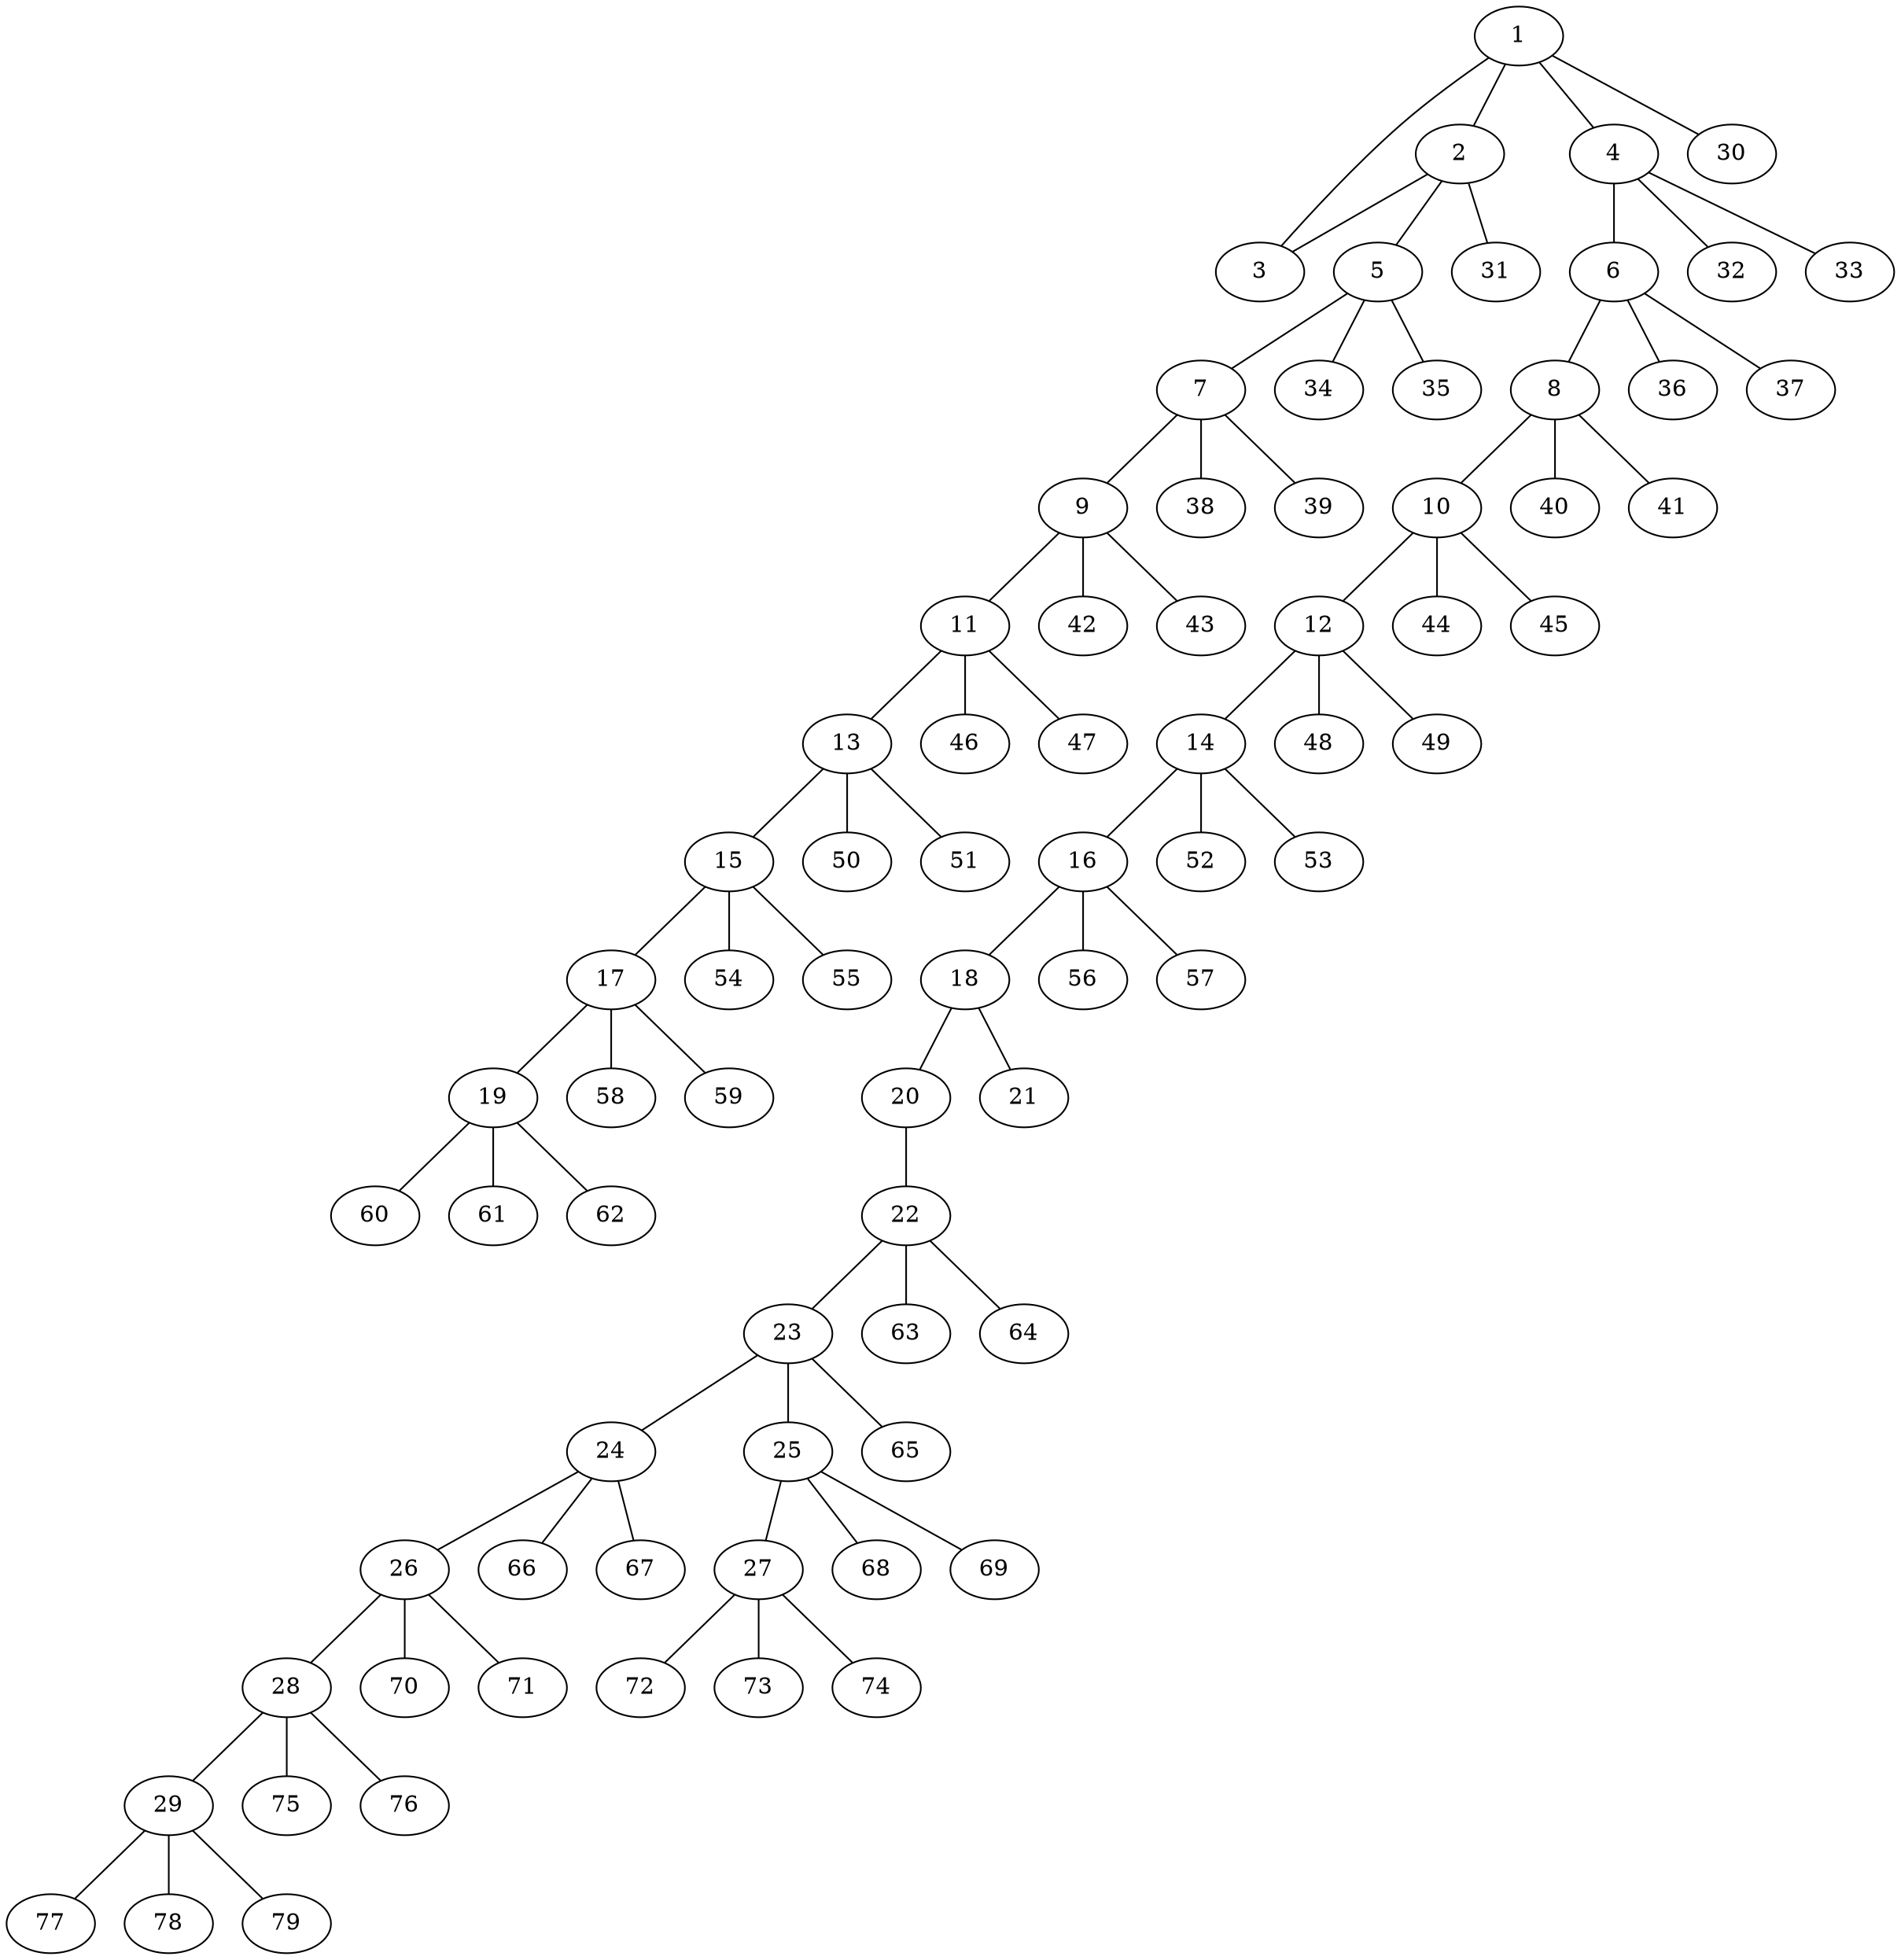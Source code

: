 graph molecule_2569 {
	1	 [chem=C];
	2	 [chem=C];
	1 -- 2	 [valence=1];
	3	 [chem=O];
	1 -- 3	 [valence=1];
	4	 [chem=C];
	1 -- 4	 [valence=1];
	30	 [chem=H];
	1 -- 30	 [valence=1];
	2 -- 3	 [valence=1];
	5	 [chem=C];
	2 -- 5	 [valence=1];
	31	 [chem=H];
	2 -- 31	 [valence=1];
	6	 [chem=C];
	4 -- 6	 [valence=1];
	32	 [chem=H];
	4 -- 32	 [valence=1];
	33	 [chem=H];
	4 -- 33	 [valence=1];
	7	 [chem=C];
	5 -- 7	 [valence=1];
	34	 [chem=H];
	5 -- 34	 [valence=1];
	35	 [chem=H];
	5 -- 35	 [valence=1];
	8	 [chem=C];
	6 -- 8	 [valence=1];
	36	 [chem=H];
	6 -- 36	 [valence=1];
	37	 [chem=H];
	6 -- 37	 [valence=1];
	9	 [chem=C];
	7 -- 9	 [valence=1];
	38	 [chem=H];
	7 -- 38	 [valence=1];
	39	 [chem=H];
	7 -- 39	 [valence=1];
	10	 [chem=C];
	8 -- 10	 [valence=1];
	40	 [chem=H];
	8 -- 40	 [valence=1];
	41	 [chem=H];
	8 -- 41	 [valence=1];
	11	 [chem=C];
	9 -- 11	 [valence=1];
	42	 [chem=H];
	9 -- 42	 [valence=1];
	43	 [chem=H];
	9 -- 43	 [valence=1];
	12	 [chem=C];
	10 -- 12	 [valence=1];
	44	 [chem=H];
	10 -- 44	 [valence=1];
	45	 [chem=H];
	10 -- 45	 [valence=1];
	13	 [chem=C];
	11 -- 13	 [valence=1];
	46	 [chem=H];
	11 -- 46	 [valence=1];
	47	 [chem=H];
	11 -- 47	 [valence=1];
	14	 [chem=C];
	12 -- 14	 [valence=1];
	48	 [chem=H];
	12 -- 48	 [valence=1];
	49	 [chem=H];
	12 -- 49	 [valence=1];
	15	 [chem=C];
	13 -- 15	 [valence=1];
	50	 [chem=H];
	13 -- 50	 [valence=1];
	51	 [chem=H];
	13 -- 51	 [valence=1];
	16	 [chem=C];
	14 -- 16	 [valence=1];
	52	 [chem=H];
	14 -- 52	 [valence=1];
	53	 [chem=H];
	14 -- 53	 [valence=1];
	17	 [chem=C];
	15 -- 17	 [valence=1];
	54	 [chem=H];
	15 -- 54	 [valence=1];
	55	 [chem=H];
	15 -- 55	 [valence=1];
	18	 [chem=C];
	16 -- 18	 [valence=1];
	56	 [chem=H];
	16 -- 56	 [valence=1];
	57	 [chem=H];
	16 -- 57	 [valence=1];
	19	 [chem=C];
	17 -- 19	 [valence=1];
	58	 [chem=H];
	17 -- 58	 [valence=1];
	59	 [chem=H];
	17 -- 59	 [valence=1];
	20	 [chem=O];
	18 -- 20	 [valence=1];
	21	 [chem=O];
	18 -- 21	 [valence=2];
	60	 [chem=H];
	19 -- 60	 [valence=1];
	61	 [chem=H];
	19 -- 61	 [valence=1];
	62	 [chem=H];
	19 -- 62	 [valence=1];
	22	 [chem=C];
	20 -- 22	 [valence=1];
	23	 [chem=C];
	22 -- 23	 [valence=1];
	63	 [chem=H];
	22 -- 63	 [valence=1];
	64	 [chem=H];
	22 -- 64	 [valence=1];
	24	 [chem=C];
	23 -- 24	 [valence=1];
	25	 [chem=C];
	23 -- 25	 [valence=1];
	65	 [chem=H];
	23 -- 65	 [valence=1];
	26	 [chem=C];
	24 -- 26	 [valence=1];
	66	 [chem=H];
	24 -- 66	 [valence=1];
	67	 [chem=H];
	24 -- 67	 [valence=1];
	27	 [chem=C];
	25 -- 27	 [valence=1];
	68	 [chem=H];
	25 -- 68	 [valence=1];
	69	 [chem=H];
	25 -- 69	 [valence=1];
	28	 [chem=C];
	26 -- 28	 [valence=1];
	70	 [chem=H];
	26 -- 70	 [valence=1];
	71	 [chem=H];
	26 -- 71	 [valence=1];
	72	 [chem=H];
	27 -- 72	 [valence=1];
	73	 [chem=H];
	27 -- 73	 [valence=1];
	74	 [chem=H];
	27 -- 74	 [valence=1];
	29	 [chem=C];
	28 -- 29	 [valence=1];
	75	 [chem=H];
	28 -- 75	 [valence=1];
	76	 [chem=H];
	28 -- 76	 [valence=1];
	77	 [chem=H];
	29 -- 77	 [valence=1];
	78	 [chem=H];
	29 -- 78	 [valence=1];
	79	 [chem=H];
	29 -- 79	 [valence=1];
}
